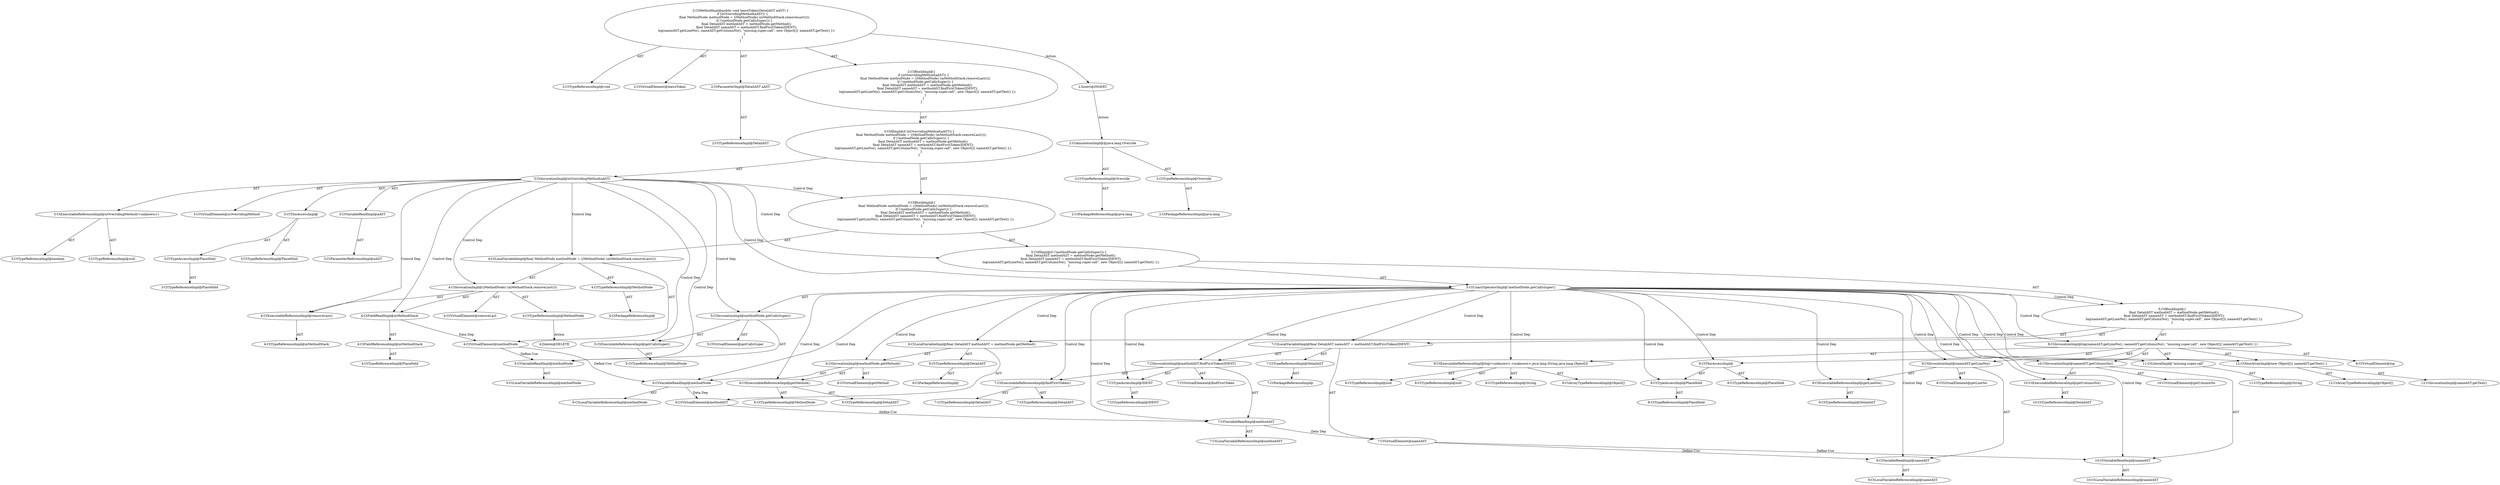 digraph "leaveToken#?,DetailAST" {
0 [label="2:CtTypeReferenceImpl@void" shape=ellipse]
1 [label="2:CtVirtualElement@leaveToken" shape=ellipse]
2 [label="2:CtParameterImpl@DetailAST aAST" shape=ellipse]
3 [label="2:CtTypeReferenceImpl@DetailAST" shape=ellipse]
4 [label="3:CtExecutableReferenceImpl@isOverridingMethod(<unknown>)" shape=ellipse]
5 [label="3:CtTypeReferenceImpl@boolean" shape=ellipse]
6 [label="3:CtTypeReferenceImpl@null" shape=ellipse]
7 [label="3:CtVirtualElement@isOverridingMethod" shape=ellipse]
8 [label="3:CtTypeAccessImpl@PlaceHold" shape=ellipse]
9 [label="3:CtTypeReferenceImpl@PlaceHold" shape=ellipse]
10 [label="3:CtThisAccessImpl@" shape=ellipse]
11 [label="3:CtTypeReferenceImpl@PlaceHold" shape=ellipse]
12 [label="3:CtVariableReadImpl@aAST" shape=ellipse]
13 [label="3:CtParameterReferenceImpl@aAST" shape=ellipse]
14 [label="3:CtInvocationImpl@isOverridingMethod(aAST)" shape=ellipse]
15 [label="4:CtTypeReferenceImpl@MethodNode" shape=ellipse]
16 [label="4:CtPackageReferenceImpl@" shape=ellipse]
17 [label="4:CtExecutableReferenceImpl@removeLast()" shape=ellipse]
18 [label="4:CtTypeReferenceImpl@mMethodStack" shape=ellipse]
19 [label="4:CtVirtualElement@removeLast" shape=ellipse]
20 [label="4:CtFieldReferenceImpl@mMethodStack" shape=ellipse]
21 [label="4:CtTypeReferenceImpl@PlaceHold" shape=ellipse]
22 [label="4:CtFieldReadImpl@mMethodStack" shape=ellipse]
23 [label="4:CtInvocationImpl@((MethodNode) (mMethodStack.removeLast()))" shape=ellipse]
24 [label="4:CtTypeReferenceImpl@MethodNode" shape=ellipse]
25 [label="4:CtVirtualElement@methodNode" shape=ellipse]
26 [label="4:CtLocalVariableImpl@final MethodNode methodNode = ((MethodNode) (mMethodStack.removeLast()))" shape=ellipse]
27 [label="5:CtExecutableReferenceImpl@getCallsSuper()" shape=ellipse]
28 [label="5:CtTypeReferenceImpl@MethodNode" shape=ellipse]
29 [label="5:CtVirtualElement@getCallsSuper" shape=ellipse]
30 [label="5:CtVariableReadImpl@methodNode" shape=ellipse]
31 [label="5:CtLocalVariableReferenceImpl@methodNode" shape=ellipse]
32 [label="5:CtInvocationImpl@methodNode.getCallsSuper()" shape=ellipse]
33 [label="5:CtUnaryOperatorImpl@!methodNode.getCallsSuper()" shape=ellipse]
34 [label="6:CtTypeReferenceImpl@DetailAST" shape=ellipse]
35 [label="6:CtPackageReferenceImpl@" shape=ellipse]
36 [label="6:CtExecutableReferenceImpl@getMethod()" shape=ellipse]
37 [label="6:CtTypeReferenceImpl@MethodNode" shape=ellipse]
38 [label="6:CtTypeReferenceImpl@DetailAST" shape=ellipse]
39 [label="6:CtVirtualElement@getMethod" shape=ellipse]
40 [label="6:CtVariableReadImpl@methodNode" shape=ellipse]
41 [label="6:CtLocalVariableReferenceImpl@methodNode" shape=ellipse]
42 [label="6:CtInvocationImpl@methodNode.getMethod()" shape=ellipse]
43 [label="6:CtVirtualElement@methodAST" shape=ellipse]
44 [label="6:CtLocalVariableImpl@final DetailAST methodAST = methodNode.getMethod()" shape=ellipse]
45 [label="7:CtTypeReferenceImpl@DetailAST" shape=ellipse]
46 [label="7:CtPackageReferenceImpl@" shape=ellipse]
47 [label="7:CtExecutableReferenceImpl@findFirstToken()" shape=ellipse]
48 [label="7:CtTypeReferenceImpl@DetailAST" shape=ellipse]
49 [label="7:CtTypeReferenceImpl@DetailAST" shape=ellipse]
50 [label="7:CtVirtualElement@findFirstToken" shape=ellipse]
51 [label="7:CtVariableReadImpl@methodAST" shape=ellipse]
52 [label="7:CtLocalVariableReferenceImpl@methodAST" shape=ellipse]
53 [label="7:CtTypeAccessImpl@IDENT" shape=ellipse]
54 [label="7:CtTypeReferenceImpl@IDENT" shape=ellipse]
55 [label="7:CtInvocationImpl@methodAST.findFirstToken(IDENT)" shape=ellipse]
56 [label="7:CtVirtualElement@nameAST" shape=ellipse]
57 [label="7:CtLocalVariableImpl@final DetailAST nameAST = methodAST.findFirstToken(IDENT)" shape=ellipse]
58 [label="8:CtExecutableReferenceImpl@log(<unknown>,<unknown>,java.lang.String,java.lang.Object[])" shape=ellipse]
59 [label="8:CtTypeReferenceImpl@null" shape=ellipse]
60 [label="8:CtTypeReferenceImpl@null" shape=ellipse]
61 [label="8:CtTypeReferenceImpl@String" shape=ellipse]
62 [label="8:CtArrayTypeReferenceImpl@Object[]" shape=ellipse]
63 [label="8:CtVirtualElement@log" shape=ellipse]
64 [label="8:CtTypeAccessImpl@PlaceHold" shape=ellipse]
65 [label="8:CtTypeReferenceImpl@PlaceHold" shape=ellipse]
66 [label="8:CtThisAccessImpl@" shape=ellipse]
67 [label="8:CtTypeReferenceImpl@PlaceHold" shape=ellipse]
68 [label="9:CtExecutableReferenceImpl@getLineNo()" shape=ellipse]
69 [label="9:CtTypeReferenceImpl@DetailAST" shape=ellipse]
70 [label="9:CtVirtualElement@getLineNo" shape=ellipse]
71 [label="9:CtVariableReadImpl@nameAST" shape=ellipse]
72 [label="9:CtLocalVariableReferenceImpl@nameAST" shape=ellipse]
73 [label="9:CtInvocationImpl@nameAST.getLineNo()" shape=ellipse]
74 [label="10:CtExecutableReferenceImpl@getColumnNo()" shape=ellipse]
75 [label="10:CtTypeReferenceImpl@DetailAST" shape=ellipse]
76 [label="10:CtVirtualElement@getColumnNo" shape=ellipse]
77 [label="10:CtVariableReadImpl@nameAST" shape=ellipse]
78 [label="10:CtLocalVariableReferenceImpl@nameAST" shape=ellipse]
79 [label="10:CtInvocationImpl@nameAST.getColumnNo()" shape=ellipse]
80 [label="11:CtLiteralImpl@\"missing.super.call\"" shape=ellipse]
81 [label="11:CtTypeReferenceImpl@String" shape=ellipse]
82 [label="12:CtNewArrayImpl@new Object[]\{ nameAST.getText() \}" shape=ellipse]
83 [label="12:CtArrayTypeReferenceImpl@Object[]" shape=ellipse]
84 [label="12:CtInvocationImpl@nameAST.getText()" shape=ellipse]
85 [label="8:CtInvocationImpl@log(nameAST.getLineNo(), nameAST.getColumnNo(), \"missing.super.call\", new Object[]\{ nameAST.getText() \})" shape=ellipse]
86 [label="5:CtBlockImpl@\{
    final DetailAST methodAST = methodNode.getMethod();
    final DetailAST nameAST = methodAST.findFirstToken(IDENT);
    log(nameAST.getLineNo(), nameAST.getColumnNo(), \"missing.super.call\", new Object[]\{ nameAST.getText() \});
\}" shape=ellipse]
87 [label="5:CtIfImpl@if (!methodNode.getCallsSuper()) \{
    final DetailAST methodAST = methodNode.getMethod();
    final DetailAST nameAST = methodAST.findFirstToken(IDENT);
    log(nameAST.getLineNo(), nameAST.getColumnNo(), \"missing.super.call\", new Object[]\{ nameAST.getText() \});
\}" shape=ellipse]
88 [label="3:CtBlockImpl@\{
    final MethodNode methodNode = ((MethodNode) (mMethodStack.removeLast()));
    if (!methodNode.getCallsSuper()) \{
        final DetailAST methodAST = methodNode.getMethod();
        final DetailAST nameAST = methodAST.findFirstToken(IDENT);
        log(nameAST.getLineNo(), nameAST.getColumnNo(), \"missing.super.call\", new Object[]\{ nameAST.getText() \});
    \}
\}" shape=ellipse]
89 [label="3:CtIfImpl@if (isOverridingMethod(aAST)) \{
    final MethodNode methodNode = ((MethodNode) (mMethodStack.removeLast()));
    if (!methodNode.getCallsSuper()) \{
        final DetailAST methodAST = methodNode.getMethod();
        final DetailAST nameAST = methodAST.findFirstToken(IDENT);
        log(nameAST.getLineNo(), nameAST.getColumnNo(), \"missing.super.call\", new Object[]\{ nameAST.getText() \});
    \}
\}" shape=ellipse]
90 [label="2:CtBlockImpl@\{
    if (isOverridingMethod(aAST)) \{
        final MethodNode methodNode = ((MethodNode) (mMethodStack.removeLast()));
        if (!methodNode.getCallsSuper()) \{
            final DetailAST methodAST = methodNode.getMethod();
            final DetailAST nameAST = methodAST.findFirstToken(IDENT);
            log(nameAST.getLineNo(), nameAST.getColumnNo(), \"missing.super.call\", new Object[]\{ nameAST.getText() \});
        \}
    \}
\}" shape=ellipse]
91 [label="2:CtMethodImpl@public void leaveToken(DetailAST aAST) \{
    if (isOverridingMethod(aAST)) \{
        final MethodNode methodNode = ((MethodNode) (mMethodStack.removeLast()));
        if (!methodNode.getCallsSuper()) \{
            final DetailAST methodAST = methodNode.getMethod();
            final DetailAST nameAST = methodAST.findFirstToken(IDENT);
            log(nameAST.getLineNo(), nameAST.getColumnNo(), \"missing.super.call\", new Object[]\{ nameAST.getText() \});
        \}
    \}
\}" shape=ellipse]
92 [label="4:Delete@DELETE" shape=ellipse]
93 [label="2:Insert@INSERT" shape=ellipse]
94 [label="2:CtPackageReferenceImpl@java.lang" shape=ellipse]
95 [label="2:CtTypeReferenceImpl@Override" shape=ellipse]
96 [label="2:CtPackageReferenceImpl@java.lang" shape=ellipse]
97 [label="2:CtTypeReferenceImpl@Override" shape=ellipse]
98 [label="2:CtAnnotationImpl@@java.lang.Override" shape=ellipse]
2 -> 3 [label="AST"];
4 -> 5 [label="AST"];
4 -> 6 [label="AST"];
8 -> 9 [label="AST"];
10 -> 11 [label="AST"];
10 -> 8 [label="AST"];
12 -> 13 [label="AST"];
14 -> 7 [label="AST"];
14 -> 10 [label="AST"];
14 -> 4 [label="AST"];
14 -> 12 [label="AST"];
14 -> 88 [label="Control Dep"];
14 -> 26 [label="Control Dep"];
14 -> 23 [label="Control Dep"];
14 -> 17 [label="Control Dep"];
14 -> 22 [label="Control Dep"];
14 -> 87 [label="Control Dep"];
14 -> 33 [label="Control Dep"];
14 -> 32 [label="Control Dep"];
14 -> 27 [label="Control Dep"];
14 -> 30 [label="Control Dep"];
15 -> 16 [label="AST"];
17 -> 18 [label="AST"];
20 -> 21 [label="AST"];
22 -> 20 [label="AST"];
22 -> 25 [label="Data Dep"];
23 -> 19 [label="AST"];
23 -> 24 [label="AST"];
23 -> 22 [label="AST"];
23 -> 17 [label="AST"];
24 -> 92 [label="Action"];
25 -> 30 [label="Define-Use"];
25 -> 40 [label="Define-Use"];
26 -> 25 [label="AST"];
26 -> 15 [label="AST"];
26 -> 23 [label="AST"];
27 -> 28 [label="AST"];
30 -> 31 [label="AST"];
32 -> 29 [label="AST"];
32 -> 30 [label="AST"];
32 -> 27 [label="AST"];
33 -> 32 [label="AST"];
33 -> 86 [label="Control Dep"];
33 -> 44 [label="Control Dep"];
33 -> 42 [label="Control Dep"];
33 -> 36 [label="Control Dep"];
33 -> 40 [label="Control Dep"];
33 -> 57 [label="Control Dep"];
33 -> 55 [label="Control Dep"];
33 -> 47 [label="Control Dep"];
33 -> 51 [label="Control Dep"];
33 -> 53 [label="Control Dep"];
33 -> 85 [label="Control Dep"];
33 -> 58 [label="Control Dep"];
33 -> 66 [label="Control Dep"];
33 -> 64 [label="Control Dep"];
33 -> 73 [label="Control Dep"];
33 -> 68 [label="Control Dep"];
33 -> 71 [label="Control Dep"];
33 -> 79 [label="Control Dep"];
33 -> 74 [label="Control Dep"];
33 -> 77 [label="Control Dep"];
33 -> 80 [label="Control Dep"];
33 -> 82 [label="Control Dep"];
34 -> 35 [label="AST"];
36 -> 37 [label="AST"];
36 -> 38 [label="AST"];
40 -> 41 [label="AST"];
40 -> 43 [label="Data Dep"];
42 -> 39 [label="AST"];
42 -> 40 [label="AST"];
42 -> 36 [label="AST"];
43 -> 51 [label="Define-Use"];
44 -> 43 [label="AST"];
44 -> 34 [label="AST"];
44 -> 42 [label="AST"];
45 -> 46 [label="AST"];
47 -> 48 [label="AST"];
47 -> 49 [label="AST"];
51 -> 52 [label="AST"];
51 -> 56 [label="Data Dep"];
53 -> 54 [label="AST"];
55 -> 50 [label="AST"];
55 -> 51 [label="AST"];
55 -> 47 [label="AST"];
55 -> 53 [label="AST"];
56 -> 71 [label="Define-Use"];
56 -> 77 [label="Define-Use"];
57 -> 56 [label="AST"];
57 -> 45 [label="AST"];
57 -> 55 [label="AST"];
58 -> 59 [label="AST"];
58 -> 60 [label="AST"];
58 -> 61 [label="AST"];
58 -> 62 [label="AST"];
64 -> 65 [label="AST"];
66 -> 67 [label="AST"];
66 -> 64 [label="AST"];
68 -> 69 [label="AST"];
71 -> 72 [label="AST"];
73 -> 70 [label="AST"];
73 -> 71 [label="AST"];
73 -> 68 [label="AST"];
74 -> 75 [label="AST"];
77 -> 78 [label="AST"];
79 -> 76 [label="AST"];
79 -> 77 [label="AST"];
79 -> 74 [label="AST"];
80 -> 81 [label="AST"];
82 -> 83 [label="AST"];
82 -> 84 [label="AST"];
85 -> 63 [label="AST"];
85 -> 66 [label="AST"];
85 -> 58 [label="AST"];
85 -> 73 [label="AST"];
85 -> 79 [label="AST"];
85 -> 80 [label="AST"];
85 -> 82 [label="AST"];
86 -> 44 [label="AST"];
86 -> 57 [label="AST"];
86 -> 85 [label="AST"];
87 -> 33 [label="AST"];
87 -> 86 [label="AST"];
88 -> 26 [label="AST"];
88 -> 87 [label="AST"];
89 -> 14 [label="AST"];
89 -> 88 [label="AST"];
90 -> 89 [label="AST"];
91 -> 1 [label="AST"];
91 -> 0 [label="AST"];
91 -> 2 [label="AST"];
91 -> 90 [label="AST"];
91 -> 93 [label="Action"];
93 -> 98 [label="Action"];
95 -> 94 [label="AST"];
97 -> 96 [label="AST"];
98 -> 95 [label="AST"];
98 -> 97 [label="AST"];
}